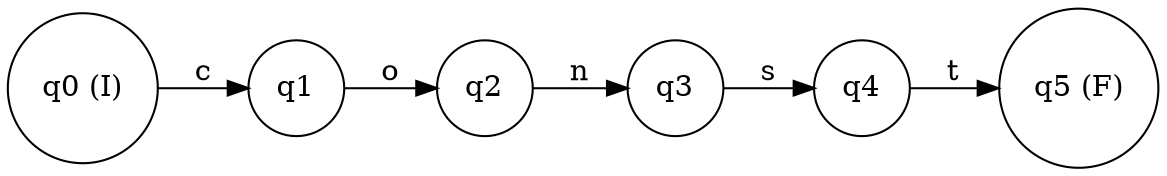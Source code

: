 digraph finite_state_machine {
rankdir=LR;
node [shape = circle];
q0 [label="q0 (I)"];
q1 [label="q1"];
q2 [label="q2"];
q3 [label="q3"];
q4 [label="q4"];
q5 [label="q5 (F)"];
q0 -> q1 [label="c"];
q1 -> q2 [label="o"];
q2 -> q3 [label="n"];
q3 -> q4 [label="s"];
q4 -> q5 [label="t"];
}